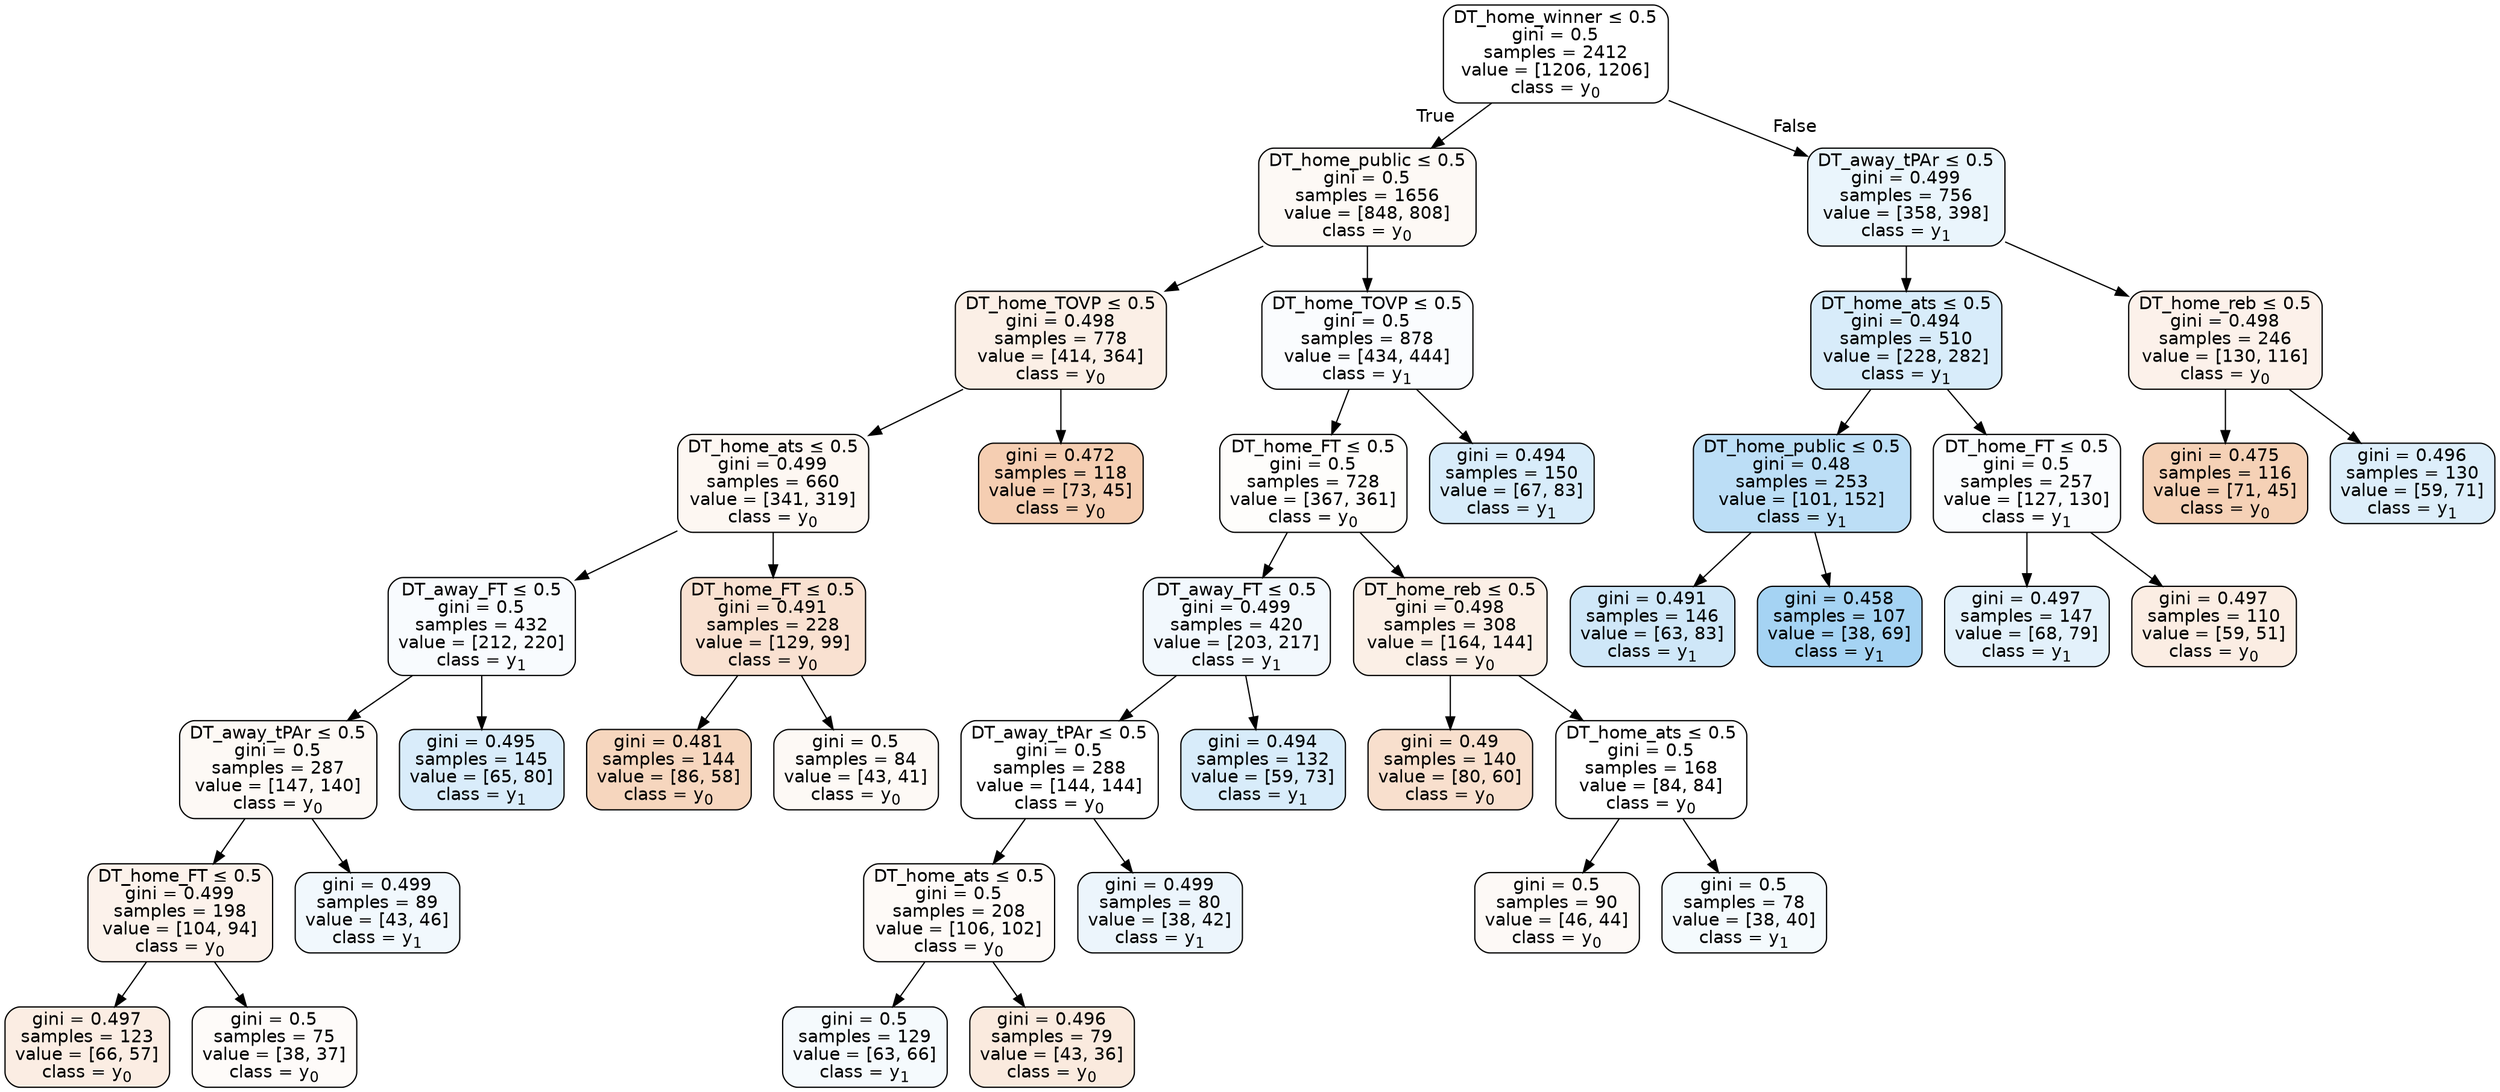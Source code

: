 digraph Tree {
node [shape=box, style="filled, rounded", color="black", fontname=helvetica] ;
edge [fontname=helvetica] ;
0 [label=<DT_home_winner &le; 0.5<br/>gini = 0.5<br/>samples = 2412<br/>value = [1206, 1206]<br/>class = y<SUB>0</SUB>>, fillcolor="#e5813900"] ;
1 [label=<DT_home_public &le; 0.5<br/>gini = 0.5<br/>samples = 1656<br/>value = [848, 808]<br/>class = y<SUB>0</SUB>>, fillcolor="#e581390c"] ;
0 -> 1 [labeldistance=2.5, labelangle=45, headlabel="True"] ;
2 [label=<DT_home_TOVP &le; 0.5<br/>gini = 0.498<br/>samples = 778<br/>value = [414, 364]<br/>class = y<SUB>0</SUB>>, fillcolor="#e581391f"] ;
1 -> 2 ;
3 [label=<DT_home_ats &le; 0.5<br/>gini = 0.499<br/>samples = 660<br/>value = [341, 319]<br/>class = y<SUB>0</SUB>>, fillcolor="#e5813910"] ;
2 -> 3 ;
4 [label=<DT_away_FT &le; 0.5<br/>gini = 0.5<br/>samples = 432<br/>value = [212, 220]<br/>class = y<SUB>1</SUB>>, fillcolor="#399de509"] ;
3 -> 4 ;
5 [label=<DT_away_tPAr &le; 0.5<br/>gini = 0.5<br/>samples = 287<br/>value = [147, 140]<br/>class = y<SUB>0</SUB>>, fillcolor="#e581390c"] ;
4 -> 5 ;
6 [label=<DT_home_FT &le; 0.5<br/>gini = 0.499<br/>samples = 198<br/>value = [104, 94]<br/>class = y<SUB>0</SUB>>, fillcolor="#e5813919"] ;
5 -> 6 ;
7 [label=<gini = 0.497<br/>samples = 123<br/>value = [66, 57]<br/>class = y<SUB>0</SUB>>, fillcolor="#e5813923"] ;
6 -> 7 ;
8 [label=<gini = 0.5<br/>samples = 75<br/>value = [38, 37]<br/>class = y<SUB>0</SUB>>, fillcolor="#e5813907"] ;
6 -> 8 ;
9 [label=<gini = 0.499<br/>samples = 89<br/>value = [43, 46]<br/>class = y<SUB>1</SUB>>, fillcolor="#399de511"] ;
5 -> 9 ;
10 [label=<gini = 0.495<br/>samples = 145<br/>value = [65, 80]<br/>class = y<SUB>1</SUB>>, fillcolor="#399de530"] ;
4 -> 10 ;
11 [label=<DT_home_FT &le; 0.5<br/>gini = 0.491<br/>samples = 228<br/>value = [129, 99]<br/>class = y<SUB>0</SUB>>, fillcolor="#e581393b"] ;
3 -> 11 ;
12 [label=<gini = 0.481<br/>samples = 144<br/>value = [86, 58]<br/>class = y<SUB>0</SUB>>, fillcolor="#e5813953"] ;
11 -> 12 ;
13 [label=<gini = 0.5<br/>samples = 84<br/>value = [43, 41]<br/>class = y<SUB>0</SUB>>, fillcolor="#e581390c"] ;
11 -> 13 ;
14 [label=<gini = 0.472<br/>samples = 118<br/>value = [73, 45]<br/>class = y<SUB>0</SUB>>, fillcolor="#e5813962"] ;
2 -> 14 ;
15 [label=<DT_home_TOVP &le; 0.5<br/>gini = 0.5<br/>samples = 878<br/>value = [434, 444]<br/>class = y<SUB>1</SUB>>, fillcolor="#399de506"] ;
1 -> 15 ;
16 [label=<DT_home_FT &le; 0.5<br/>gini = 0.5<br/>samples = 728<br/>value = [367, 361]<br/>class = y<SUB>0</SUB>>, fillcolor="#e5813904"] ;
15 -> 16 ;
17 [label=<DT_away_FT &le; 0.5<br/>gini = 0.499<br/>samples = 420<br/>value = [203, 217]<br/>class = y<SUB>1</SUB>>, fillcolor="#399de510"] ;
16 -> 17 ;
18 [label=<DT_away_tPAr &le; 0.5<br/>gini = 0.5<br/>samples = 288<br/>value = [144, 144]<br/>class = y<SUB>0</SUB>>, fillcolor="#e5813900"] ;
17 -> 18 ;
19 [label=<DT_home_ats &le; 0.5<br/>gini = 0.5<br/>samples = 208<br/>value = [106, 102]<br/>class = y<SUB>0</SUB>>, fillcolor="#e581390a"] ;
18 -> 19 ;
20 [label=<gini = 0.5<br/>samples = 129<br/>value = [63, 66]<br/>class = y<SUB>1</SUB>>, fillcolor="#399de50c"] ;
19 -> 20 ;
21 [label=<gini = 0.496<br/>samples = 79<br/>value = [43, 36]<br/>class = y<SUB>0</SUB>>, fillcolor="#e581392a"] ;
19 -> 21 ;
22 [label=<gini = 0.499<br/>samples = 80<br/>value = [38, 42]<br/>class = y<SUB>1</SUB>>, fillcolor="#399de518"] ;
18 -> 22 ;
23 [label=<gini = 0.494<br/>samples = 132<br/>value = [59, 73]<br/>class = y<SUB>1</SUB>>, fillcolor="#399de531"] ;
17 -> 23 ;
24 [label=<DT_home_reb &le; 0.5<br/>gini = 0.498<br/>samples = 308<br/>value = [164, 144]<br/>class = y<SUB>0</SUB>>, fillcolor="#e581391f"] ;
16 -> 24 ;
25 [label=<gini = 0.49<br/>samples = 140<br/>value = [80, 60]<br/>class = y<SUB>0</SUB>>, fillcolor="#e5813940"] ;
24 -> 25 ;
26 [label=<DT_home_ats &le; 0.5<br/>gini = 0.5<br/>samples = 168<br/>value = [84, 84]<br/>class = y<SUB>0</SUB>>, fillcolor="#e5813900"] ;
24 -> 26 ;
27 [label=<gini = 0.5<br/>samples = 90<br/>value = [46, 44]<br/>class = y<SUB>0</SUB>>, fillcolor="#e581390b"] ;
26 -> 27 ;
28 [label=<gini = 0.5<br/>samples = 78<br/>value = [38, 40]<br/>class = y<SUB>1</SUB>>, fillcolor="#399de50d"] ;
26 -> 28 ;
29 [label=<gini = 0.494<br/>samples = 150<br/>value = [67, 83]<br/>class = y<SUB>1</SUB>>, fillcolor="#399de531"] ;
15 -> 29 ;
30 [label=<DT_away_tPAr &le; 0.5<br/>gini = 0.499<br/>samples = 756<br/>value = [358, 398]<br/>class = y<SUB>1</SUB>>, fillcolor="#399de51a"] ;
0 -> 30 [labeldistance=2.5, labelangle=-45, headlabel="False"] ;
31 [label=<DT_home_ats &le; 0.5<br/>gini = 0.494<br/>samples = 510<br/>value = [228, 282]<br/>class = y<SUB>1</SUB>>, fillcolor="#399de531"] ;
30 -> 31 ;
32 [label=<DT_home_public &le; 0.5<br/>gini = 0.48<br/>samples = 253<br/>value = [101, 152]<br/>class = y<SUB>1</SUB>>, fillcolor="#399de556"] ;
31 -> 32 ;
33 [label=<gini = 0.491<br/>samples = 146<br/>value = [63, 83]<br/>class = y<SUB>1</SUB>>, fillcolor="#399de53d"] ;
32 -> 33 ;
34 [label=<gini = 0.458<br/>samples = 107<br/>value = [38, 69]<br/>class = y<SUB>1</SUB>>, fillcolor="#399de573"] ;
32 -> 34 ;
35 [label=<DT_home_FT &le; 0.5<br/>gini = 0.5<br/>samples = 257<br/>value = [127, 130]<br/>class = y<SUB>1</SUB>>, fillcolor="#399de506"] ;
31 -> 35 ;
36 [label=<gini = 0.497<br/>samples = 147<br/>value = [68, 79]<br/>class = y<SUB>1</SUB>>, fillcolor="#399de524"] ;
35 -> 36 ;
37 [label=<gini = 0.497<br/>samples = 110<br/>value = [59, 51]<br/>class = y<SUB>0</SUB>>, fillcolor="#e5813923"] ;
35 -> 37 ;
38 [label=<DT_home_reb &le; 0.5<br/>gini = 0.498<br/>samples = 246<br/>value = [130, 116]<br/>class = y<SUB>0</SUB>>, fillcolor="#e581391b"] ;
30 -> 38 ;
39 [label=<gini = 0.475<br/>samples = 116<br/>value = [71, 45]<br/>class = y<SUB>0</SUB>>, fillcolor="#e581395d"] ;
38 -> 39 ;
40 [label=<gini = 0.496<br/>samples = 130<br/>value = [59, 71]<br/>class = y<SUB>1</SUB>>, fillcolor="#399de52b"] ;
38 -> 40 ;
}